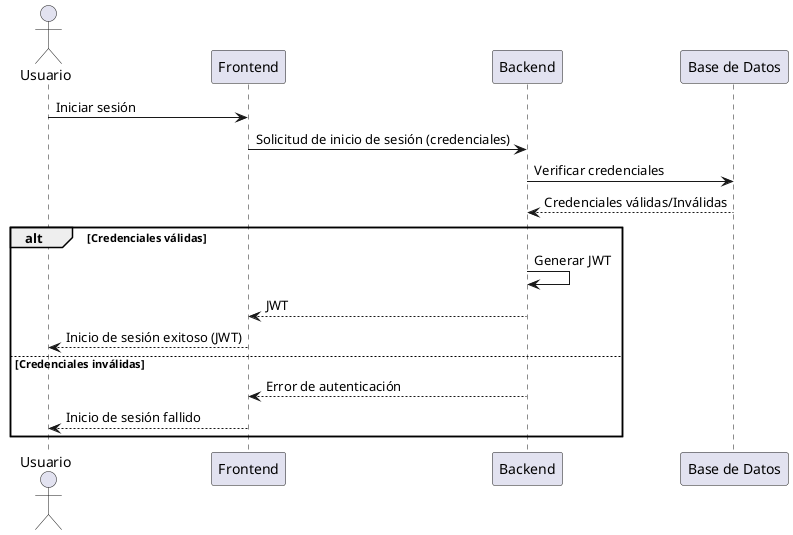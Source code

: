 @startuml
actor Usuario
participant "Frontend" as FE
participant "Backend" as BE
participant "Base de Datos" as DB

Usuario -> FE: Iniciar sesión
FE -> BE: Solicitud de inicio de sesión (credenciales)
BE -> DB: Verificar credenciales
DB --> BE: Credenciales válidas/Inválidas
alt Credenciales válidas
    BE -> BE: Generar JWT
    BE --> FE: JWT
    FE --> Usuario: Inicio de sesión exitoso (JWT)
else Credenciales inválidas
    BE --> FE: Error de autenticación
    FE --> Usuario: Inicio de sesión fallido
end
@enduml